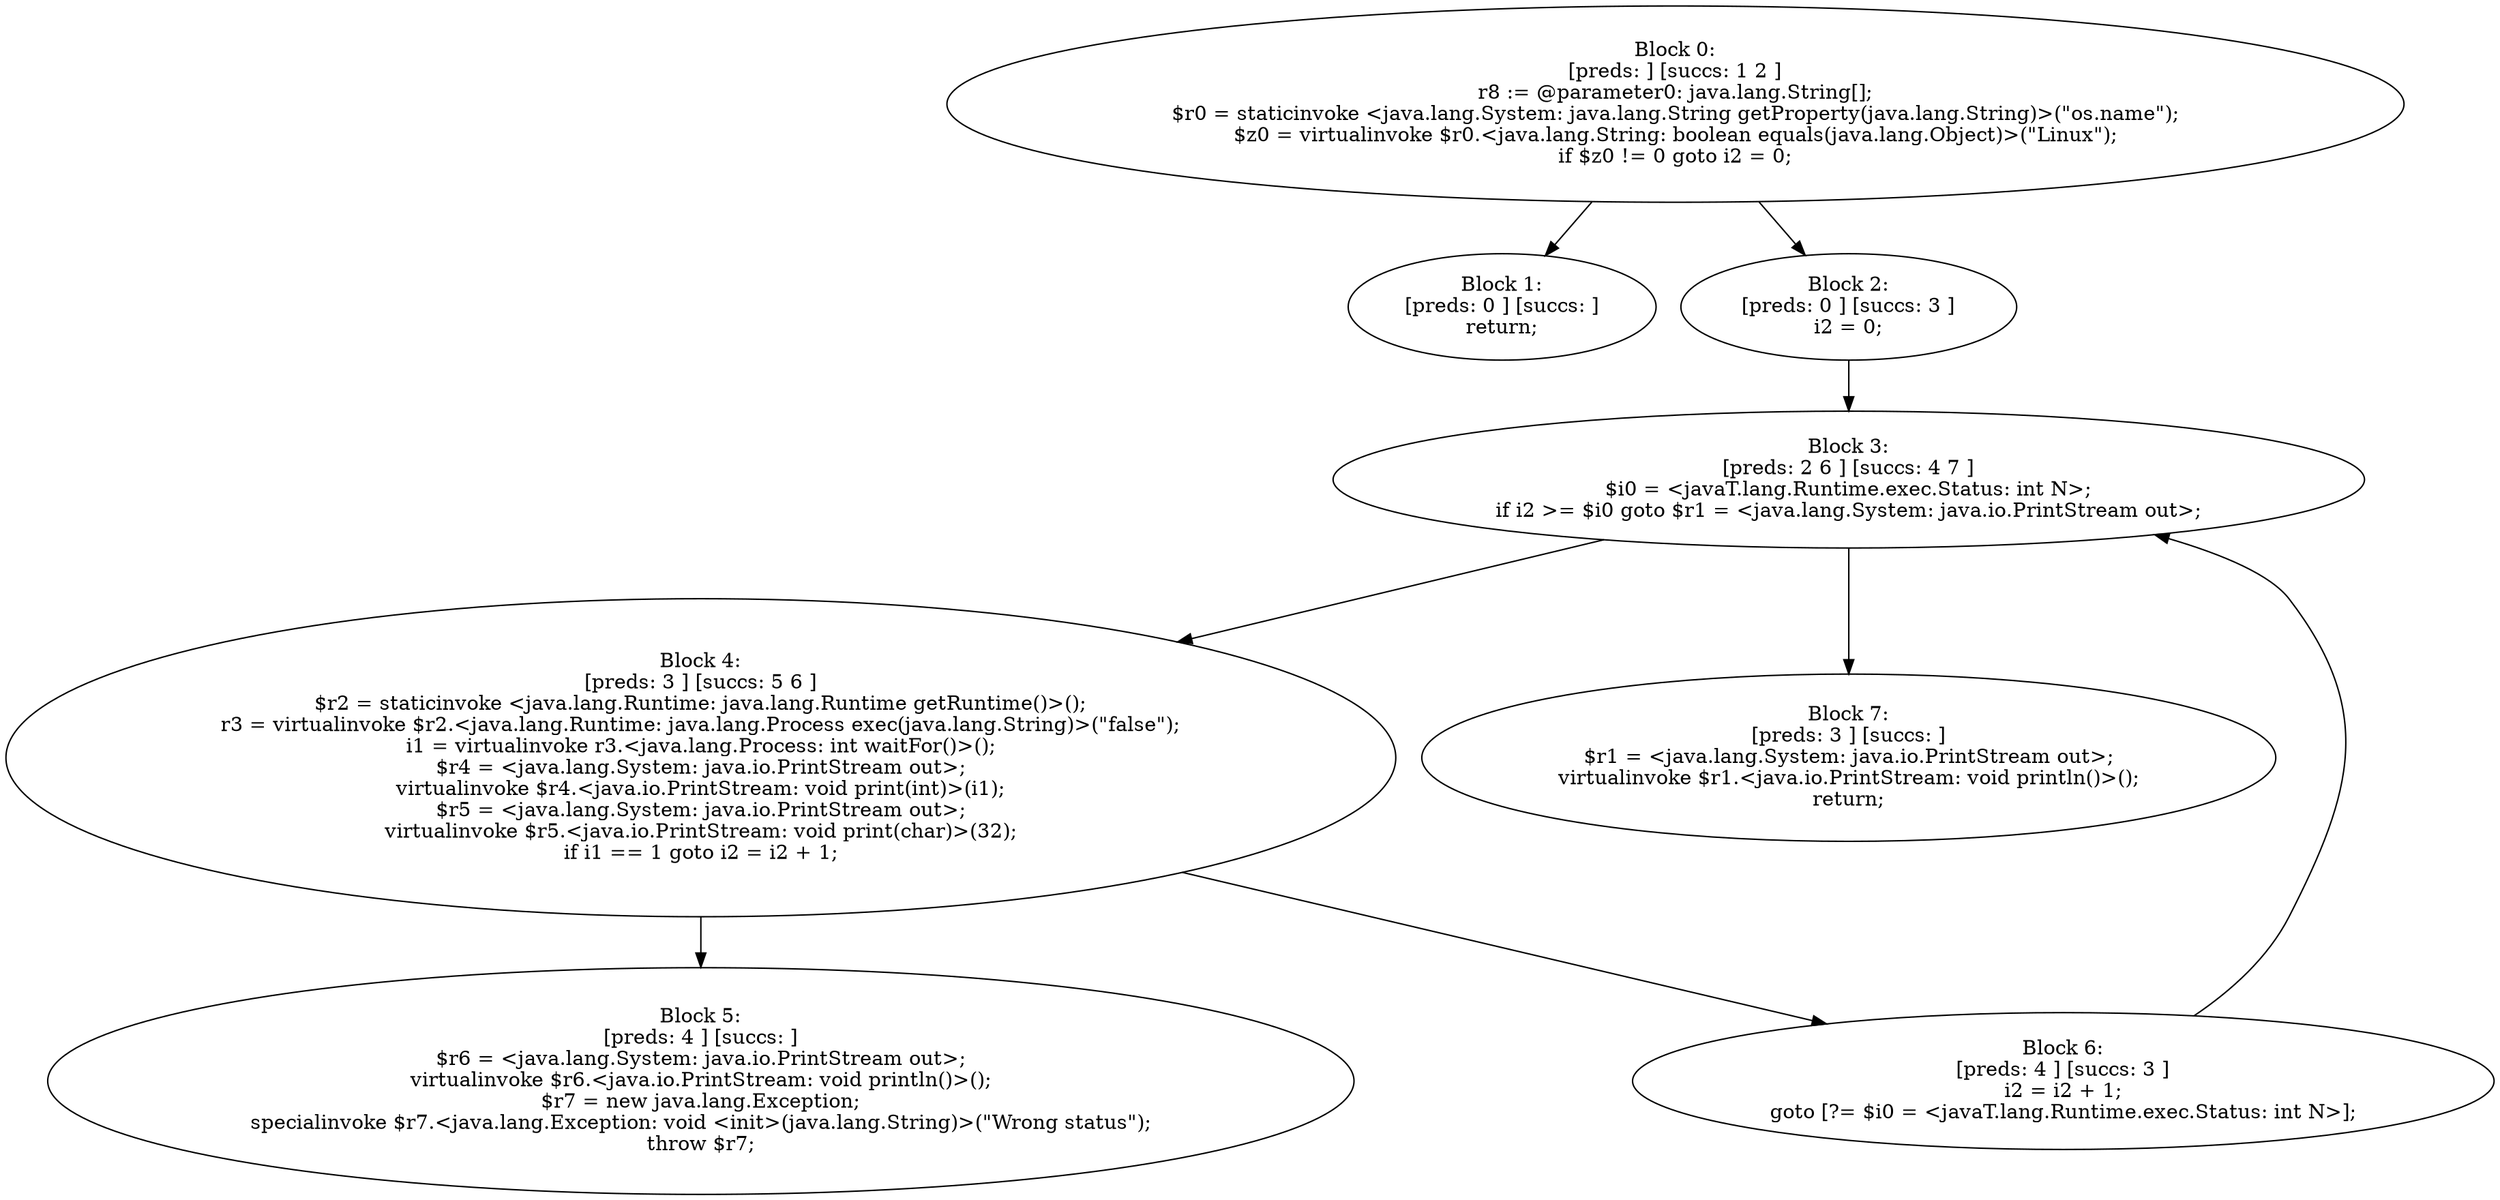 digraph "unitGraph" {
    "Block 0:
[preds: ] [succs: 1 2 ]
r8 := @parameter0: java.lang.String[];
$r0 = staticinvoke <java.lang.System: java.lang.String getProperty(java.lang.String)>(\"os.name\");
$z0 = virtualinvoke $r0.<java.lang.String: boolean equals(java.lang.Object)>(\"Linux\");
if $z0 != 0 goto i2 = 0;
"
    "Block 1:
[preds: 0 ] [succs: ]
return;
"
    "Block 2:
[preds: 0 ] [succs: 3 ]
i2 = 0;
"
    "Block 3:
[preds: 2 6 ] [succs: 4 7 ]
$i0 = <javaT.lang.Runtime.exec.Status: int N>;
if i2 >= $i0 goto $r1 = <java.lang.System: java.io.PrintStream out>;
"
    "Block 4:
[preds: 3 ] [succs: 5 6 ]
$r2 = staticinvoke <java.lang.Runtime: java.lang.Runtime getRuntime()>();
r3 = virtualinvoke $r2.<java.lang.Runtime: java.lang.Process exec(java.lang.String)>(\"false\");
i1 = virtualinvoke r3.<java.lang.Process: int waitFor()>();
$r4 = <java.lang.System: java.io.PrintStream out>;
virtualinvoke $r4.<java.io.PrintStream: void print(int)>(i1);
$r5 = <java.lang.System: java.io.PrintStream out>;
virtualinvoke $r5.<java.io.PrintStream: void print(char)>(32);
if i1 == 1 goto i2 = i2 + 1;
"
    "Block 5:
[preds: 4 ] [succs: ]
$r6 = <java.lang.System: java.io.PrintStream out>;
virtualinvoke $r6.<java.io.PrintStream: void println()>();
$r7 = new java.lang.Exception;
specialinvoke $r7.<java.lang.Exception: void <init>(java.lang.String)>(\"Wrong status\");
throw $r7;
"
    "Block 6:
[preds: 4 ] [succs: 3 ]
i2 = i2 + 1;
goto [?= $i0 = <javaT.lang.Runtime.exec.Status: int N>];
"
    "Block 7:
[preds: 3 ] [succs: ]
$r1 = <java.lang.System: java.io.PrintStream out>;
virtualinvoke $r1.<java.io.PrintStream: void println()>();
return;
"
    "Block 0:
[preds: ] [succs: 1 2 ]
r8 := @parameter0: java.lang.String[];
$r0 = staticinvoke <java.lang.System: java.lang.String getProperty(java.lang.String)>(\"os.name\");
$z0 = virtualinvoke $r0.<java.lang.String: boolean equals(java.lang.Object)>(\"Linux\");
if $z0 != 0 goto i2 = 0;
"->"Block 1:
[preds: 0 ] [succs: ]
return;
";
    "Block 0:
[preds: ] [succs: 1 2 ]
r8 := @parameter0: java.lang.String[];
$r0 = staticinvoke <java.lang.System: java.lang.String getProperty(java.lang.String)>(\"os.name\");
$z0 = virtualinvoke $r0.<java.lang.String: boolean equals(java.lang.Object)>(\"Linux\");
if $z0 != 0 goto i2 = 0;
"->"Block 2:
[preds: 0 ] [succs: 3 ]
i2 = 0;
";
    "Block 2:
[preds: 0 ] [succs: 3 ]
i2 = 0;
"->"Block 3:
[preds: 2 6 ] [succs: 4 7 ]
$i0 = <javaT.lang.Runtime.exec.Status: int N>;
if i2 >= $i0 goto $r1 = <java.lang.System: java.io.PrintStream out>;
";
    "Block 3:
[preds: 2 6 ] [succs: 4 7 ]
$i0 = <javaT.lang.Runtime.exec.Status: int N>;
if i2 >= $i0 goto $r1 = <java.lang.System: java.io.PrintStream out>;
"->"Block 4:
[preds: 3 ] [succs: 5 6 ]
$r2 = staticinvoke <java.lang.Runtime: java.lang.Runtime getRuntime()>();
r3 = virtualinvoke $r2.<java.lang.Runtime: java.lang.Process exec(java.lang.String)>(\"false\");
i1 = virtualinvoke r3.<java.lang.Process: int waitFor()>();
$r4 = <java.lang.System: java.io.PrintStream out>;
virtualinvoke $r4.<java.io.PrintStream: void print(int)>(i1);
$r5 = <java.lang.System: java.io.PrintStream out>;
virtualinvoke $r5.<java.io.PrintStream: void print(char)>(32);
if i1 == 1 goto i2 = i2 + 1;
";
    "Block 3:
[preds: 2 6 ] [succs: 4 7 ]
$i0 = <javaT.lang.Runtime.exec.Status: int N>;
if i2 >= $i0 goto $r1 = <java.lang.System: java.io.PrintStream out>;
"->"Block 7:
[preds: 3 ] [succs: ]
$r1 = <java.lang.System: java.io.PrintStream out>;
virtualinvoke $r1.<java.io.PrintStream: void println()>();
return;
";
    "Block 4:
[preds: 3 ] [succs: 5 6 ]
$r2 = staticinvoke <java.lang.Runtime: java.lang.Runtime getRuntime()>();
r3 = virtualinvoke $r2.<java.lang.Runtime: java.lang.Process exec(java.lang.String)>(\"false\");
i1 = virtualinvoke r3.<java.lang.Process: int waitFor()>();
$r4 = <java.lang.System: java.io.PrintStream out>;
virtualinvoke $r4.<java.io.PrintStream: void print(int)>(i1);
$r5 = <java.lang.System: java.io.PrintStream out>;
virtualinvoke $r5.<java.io.PrintStream: void print(char)>(32);
if i1 == 1 goto i2 = i2 + 1;
"->"Block 5:
[preds: 4 ] [succs: ]
$r6 = <java.lang.System: java.io.PrintStream out>;
virtualinvoke $r6.<java.io.PrintStream: void println()>();
$r7 = new java.lang.Exception;
specialinvoke $r7.<java.lang.Exception: void <init>(java.lang.String)>(\"Wrong status\");
throw $r7;
";
    "Block 4:
[preds: 3 ] [succs: 5 6 ]
$r2 = staticinvoke <java.lang.Runtime: java.lang.Runtime getRuntime()>();
r3 = virtualinvoke $r2.<java.lang.Runtime: java.lang.Process exec(java.lang.String)>(\"false\");
i1 = virtualinvoke r3.<java.lang.Process: int waitFor()>();
$r4 = <java.lang.System: java.io.PrintStream out>;
virtualinvoke $r4.<java.io.PrintStream: void print(int)>(i1);
$r5 = <java.lang.System: java.io.PrintStream out>;
virtualinvoke $r5.<java.io.PrintStream: void print(char)>(32);
if i1 == 1 goto i2 = i2 + 1;
"->"Block 6:
[preds: 4 ] [succs: 3 ]
i2 = i2 + 1;
goto [?= $i0 = <javaT.lang.Runtime.exec.Status: int N>];
";
    "Block 6:
[preds: 4 ] [succs: 3 ]
i2 = i2 + 1;
goto [?= $i0 = <javaT.lang.Runtime.exec.Status: int N>];
"->"Block 3:
[preds: 2 6 ] [succs: 4 7 ]
$i0 = <javaT.lang.Runtime.exec.Status: int N>;
if i2 >= $i0 goto $r1 = <java.lang.System: java.io.PrintStream out>;
";
}

